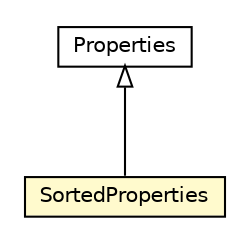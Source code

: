 #!/usr/local/bin/dot
#
# Class diagram 
# Generated by UMLGraph version R5_6-24-gf6e263 (http://www.umlgraph.org/)
#

digraph G {
	edge [fontname="Helvetica",fontsize=10,labelfontname="Helvetica",labelfontsize=10];
	node [fontname="Helvetica",fontsize=10,shape=plaintext];
	nodesep=0.25;
	ranksep=0.5;
	// fr.fastconnect.factory.tibco.bw.maven.packaging.ApplicationManagement.SortedProperties
	c1495 [label=<<table title="fr.fastconnect.factory.tibco.bw.maven.packaging.ApplicationManagement.SortedProperties" border="0" cellborder="1" cellspacing="0" cellpadding="2" port="p" bgcolor="lemonChiffon" href="./ApplicationManagement.SortedProperties.html">
		<tr><td><table border="0" cellspacing="0" cellpadding="1">
<tr><td align="center" balign="center"> SortedProperties </td></tr>
		</table></td></tr>
		</table>>, URL="./ApplicationManagement.SortedProperties.html", fontname="Helvetica", fontcolor="black", fontsize=10.0];
	//fr.fastconnect.factory.tibco.bw.maven.packaging.ApplicationManagement.SortedProperties extends java.util.Properties
	c1533:p -> c1495:p [dir=back,arrowtail=empty];
	// java.util.Properties
	c1533 [label=<<table title="java.util.Properties" border="0" cellborder="1" cellspacing="0" cellpadding="2" port="p" href="http://java.sun.com/j2se/1.4.2/docs/api/java/util/Properties.html">
		<tr><td><table border="0" cellspacing="0" cellpadding="1">
<tr><td align="center" balign="center"> Properties </td></tr>
		</table></td></tr>
		</table>>, URL="http://java.sun.com/j2se/1.4.2/docs/api/java/util/Properties.html", fontname="Helvetica", fontcolor="black", fontsize=10.0];
}

